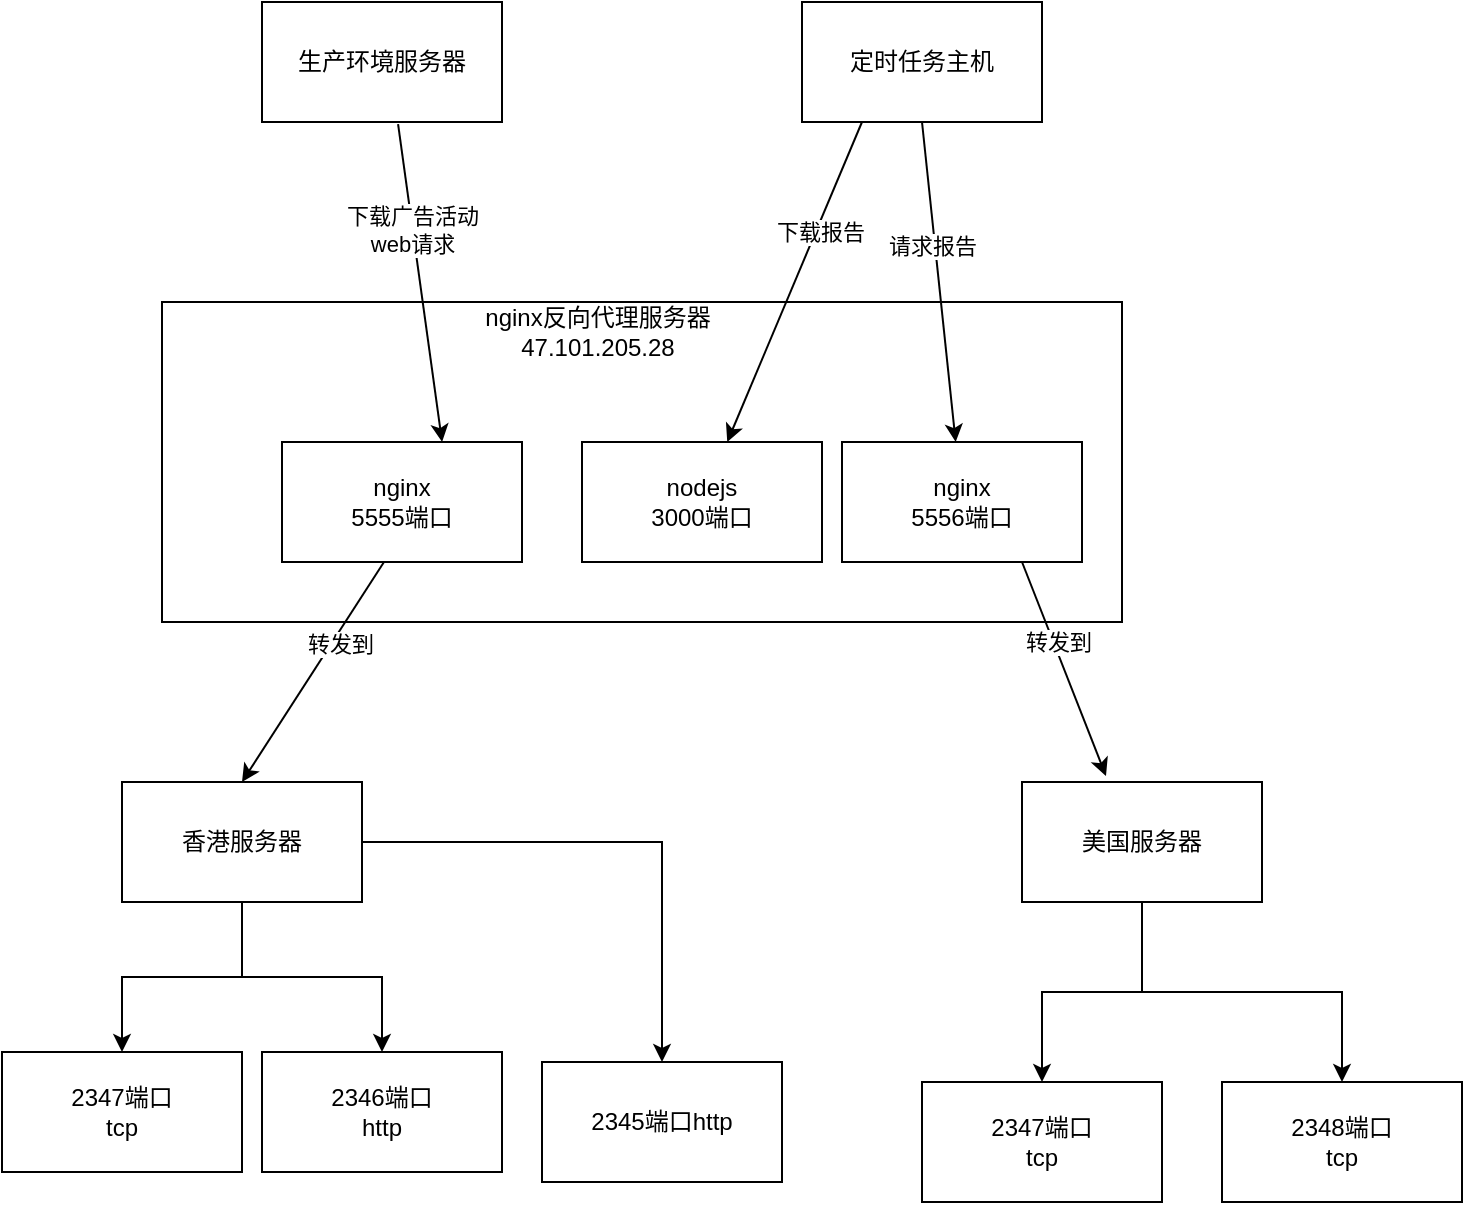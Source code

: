 <mxfile version="14.5.8" type="github">
  <diagram id="C5RBs43oDa-KdzZeNtuy" name="Page-1">
    <mxGraphModel dx="1422" dy="762" grid="1" gridSize="10" guides="1" tooltips="1" connect="1" arrows="1" fold="1" page="1" pageScale="1" pageWidth="827" pageHeight="1169" math="0" shadow="0">
      <root>
        <mxCell id="WIyWlLk6GJQsqaUBKTNV-0" />
        <mxCell id="WIyWlLk6GJQsqaUBKTNV-1" parent="WIyWlLk6GJQsqaUBKTNV-0" />
        <mxCell id="gTPqFz_aCFMI_0yL9xZZ-2" value="" style="group" vertex="1" connectable="0" parent="WIyWlLk6GJQsqaUBKTNV-1">
          <mxGeometry x="130" y="180" width="480" height="160" as="geometry" />
        </mxCell>
        <mxCell id="gTPqFz_aCFMI_0yL9xZZ-0" value="" style="rounded=0;whiteSpace=wrap;html=1;" vertex="1" parent="gTPqFz_aCFMI_0yL9xZZ-2">
          <mxGeometry width="480" height="160" as="geometry" />
        </mxCell>
        <mxCell id="gTPqFz_aCFMI_0yL9xZZ-19" value="nginx &lt;br&gt;5555端口" style="rounded=0;whiteSpace=wrap;html=1;" vertex="1" parent="gTPqFz_aCFMI_0yL9xZZ-2">
          <mxGeometry x="60" y="70" width="120" height="60" as="geometry" />
        </mxCell>
        <mxCell id="gTPqFz_aCFMI_0yL9xZZ-20" value="nginx &lt;br&gt;5556端口" style="rounded=0;whiteSpace=wrap;html=1;" vertex="1" parent="gTPqFz_aCFMI_0yL9xZZ-2">
          <mxGeometry x="340" y="70" width="120" height="60" as="geometry" />
        </mxCell>
        <mxCell id="gTPqFz_aCFMI_0yL9xZZ-27" value="nodejs&lt;br&gt;3000端口" style="rounded=0;whiteSpace=wrap;html=1;" vertex="1" parent="gTPqFz_aCFMI_0yL9xZZ-2">
          <mxGeometry x="210" y="70" width="120" height="60" as="geometry" />
        </mxCell>
        <mxCell id="gTPqFz_aCFMI_0yL9xZZ-32" value="nginx反向代理服务器&lt;br&gt;47.101.205.28" style="text;html=1;strokeColor=none;fillColor=none;align=center;verticalAlign=middle;whiteSpace=wrap;rounded=0;" vertex="1" parent="gTPqFz_aCFMI_0yL9xZZ-2">
          <mxGeometry x="160" width="116" height="30" as="geometry" />
        </mxCell>
        <mxCell id="gTPqFz_aCFMI_0yL9xZZ-14" value="" style="edgeStyle=orthogonalEdgeStyle;rounded=0;orthogonalLoop=1;jettySize=auto;html=1;" edge="1" parent="WIyWlLk6GJQsqaUBKTNV-1" source="gTPqFz_aCFMI_0yL9xZZ-3" target="gTPqFz_aCFMI_0yL9xZZ-13">
          <mxGeometry relative="1" as="geometry" />
        </mxCell>
        <mxCell id="gTPqFz_aCFMI_0yL9xZZ-16" value="" style="edgeStyle=orthogonalEdgeStyle;rounded=0;orthogonalLoop=1;jettySize=auto;html=1;" edge="1" parent="WIyWlLk6GJQsqaUBKTNV-1" source="gTPqFz_aCFMI_0yL9xZZ-3" target="gTPqFz_aCFMI_0yL9xZZ-15">
          <mxGeometry relative="1" as="geometry" />
        </mxCell>
        <mxCell id="gTPqFz_aCFMI_0yL9xZZ-18" value="" style="edgeStyle=orthogonalEdgeStyle;rounded=0;orthogonalLoop=1;jettySize=auto;html=1;" edge="1" parent="WIyWlLk6GJQsqaUBKTNV-1" source="gTPqFz_aCFMI_0yL9xZZ-3" target="gTPqFz_aCFMI_0yL9xZZ-17">
          <mxGeometry relative="1" as="geometry" />
        </mxCell>
        <mxCell id="gTPqFz_aCFMI_0yL9xZZ-3" value="香港服务器" style="rounded=0;whiteSpace=wrap;html=1;" vertex="1" parent="WIyWlLk6GJQsqaUBKTNV-1">
          <mxGeometry x="110" y="420" width="120" height="60" as="geometry" />
        </mxCell>
        <mxCell id="gTPqFz_aCFMI_0yL9xZZ-10" value="" style="edgeStyle=orthogonalEdgeStyle;rounded=0;orthogonalLoop=1;jettySize=auto;html=1;" edge="1" parent="WIyWlLk6GJQsqaUBKTNV-1" source="gTPqFz_aCFMI_0yL9xZZ-4" target="gTPqFz_aCFMI_0yL9xZZ-9">
          <mxGeometry relative="1" as="geometry" />
        </mxCell>
        <mxCell id="gTPqFz_aCFMI_0yL9xZZ-12" value="" style="edgeStyle=orthogonalEdgeStyle;rounded=0;orthogonalLoop=1;jettySize=auto;html=1;" edge="1" parent="WIyWlLk6GJQsqaUBKTNV-1" source="gTPqFz_aCFMI_0yL9xZZ-4" target="gTPqFz_aCFMI_0yL9xZZ-11">
          <mxGeometry relative="1" as="geometry" />
        </mxCell>
        <mxCell id="gTPqFz_aCFMI_0yL9xZZ-4" value="美国服务器" style="rounded=0;whiteSpace=wrap;html=1;" vertex="1" parent="WIyWlLk6GJQsqaUBKTNV-1">
          <mxGeometry x="560" y="420" width="120" height="60" as="geometry" />
        </mxCell>
        <mxCell id="gTPqFz_aCFMI_0yL9xZZ-5" value="定时任务主机" style="rounded=0;whiteSpace=wrap;html=1;" vertex="1" parent="WIyWlLk6GJQsqaUBKTNV-1">
          <mxGeometry x="450" y="30" width="120" height="60" as="geometry" />
        </mxCell>
        <mxCell id="gTPqFz_aCFMI_0yL9xZZ-6" value="生产环境服务器" style="rounded=0;whiteSpace=wrap;html=1;" vertex="1" parent="WIyWlLk6GJQsqaUBKTNV-1">
          <mxGeometry x="180" y="30" width="120" height="60" as="geometry" />
        </mxCell>
        <mxCell id="gTPqFz_aCFMI_0yL9xZZ-9" value="2348端口&lt;br&gt;tcp" style="rounded=0;whiteSpace=wrap;html=1;" vertex="1" parent="WIyWlLk6GJQsqaUBKTNV-1">
          <mxGeometry x="660" y="570" width="120" height="60" as="geometry" />
        </mxCell>
        <mxCell id="gTPqFz_aCFMI_0yL9xZZ-11" value="2347端口&lt;br&gt;tcp" style="rounded=0;whiteSpace=wrap;html=1;" vertex="1" parent="WIyWlLk6GJQsqaUBKTNV-1">
          <mxGeometry x="510" y="570" width="120" height="60" as="geometry" />
        </mxCell>
        <mxCell id="gTPqFz_aCFMI_0yL9xZZ-13" value="2347端口&lt;br&gt;tcp" style="rounded=0;whiteSpace=wrap;html=1;" vertex="1" parent="WIyWlLk6GJQsqaUBKTNV-1">
          <mxGeometry x="50" y="555" width="120" height="60" as="geometry" />
        </mxCell>
        <mxCell id="gTPqFz_aCFMI_0yL9xZZ-15" value="2346端口&lt;br&gt;http" style="rounded=0;whiteSpace=wrap;html=1;" vertex="1" parent="WIyWlLk6GJQsqaUBKTNV-1">
          <mxGeometry x="180" y="555" width="120" height="60" as="geometry" />
        </mxCell>
        <mxCell id="gTPqFz_aCFMI_0yL9xZZ-17" value="2345端口http" style="rounded=0;whiteSpace=wrap;html=1;" vertex="1" parent="WIyWlLk6GJQsqaUBKTNV-1">
          <mxGeometry x="320" y="560" width="120" height="60" as="geometry" />
        </mxCell>
        <mxCell id="gTPqFz_aCFMI_0yL9xZZ-21" value="" style="endArrow=classic;html=1;entryX=0.35;entryY=-0.05;entryDx=0;entryDy=0;entryPerimeter=0;exitX=0.75;exitY=1;exitDx=0;exitDy=0;" edge="1" parent="WIyWlLk6GJQsqaUBKTNV-1" source="gTPqFz_aCFMI_0yL9xZZ-20" target="gTPqFz_aCFMI_0yL9xZZ-4">
          <mxGeometry width="50" height="50" relative="1" as="geometry">
            <mxPoint x="414" y="410" as="sourcePoint" />
            <mxPoint x="464" y="360" as="targetPoint" />
          </mxGeometry>
        </mxCell>
        <mxCell id="gTPqFz_aCFMI_0yL9xZZ-25" value="转发到" style="edgeLabel;html=1;align=center;verticalAlign=middle;resizable=0;points=[];" vertex="1" connectable="0" parent="gTPqFz_aCFMI_0yL9xZZ-21">
          <mxGeometry x="-0.254" y="2" relative="1" as="geometry">
            <mxPoint as="offset" />
          </mxGeometry>
        </mxCell>
        <mxCell id="gTPqFz_aCFMI_0yL9xZZ-22" value="" style="endArrow=classic;html=1;exitX=0.425;exitY=1;exitDx=0;exitDy=0;exitPerimeter=0;entryX=0.5;entryY=0;entryDx=0;entryDy=0;" edge="1" parent="WIyWlLk6GJQsqaUBKTNV-1" source="gTPqFz_aCFMI_0yL9xZZ-19" target="gTPqFz_aCFMI_0yL9xZZ-3">
          <mxGeometry width="50" height="50" relative="1" as="geometry">
            <mxPoint x="390" y="370" as="sourcePoint" />
            <mxPoint x="440" y="320" as="targetPoint" />
          </mxGeometry>
        </mxCell>
        <mxCell id="gTPqFz_aCFMI_0yL9xZZ-26" value="转发到" style="edgeLabel;html=1;align=center;verticalAlign=middle;resizable=0;points=[];" vertex="1" connectable="0" parent="gTPqFz_aCFMI_0yL9xZZ-22">
          <mxGeometry x="-0.295" y="3" relative="1" as="geometry">
            <mxPoint as="offset" />
          </mxGeometry>
        </mxCell>
        <mxCell id="gTPqFz_aCFMI_0yL9xZZ-23" value="" style="endArrow=classic;html=1;exitX=0.5;exitY=1;exitDx=0;exitDy=0;" edge="1" parent="WIyWlLk6GJQsqaUBKTNV-1" source="gTPqFz_aCFMI_0yL9xZZ-5" target="gTPqFz_aCFMI_0yL9xZZ-20">
          <mxGeometry width="50" height="50" relative="1" as="geometry">
            <mxPoint x="650" y="150" as="sourcePoint" />
            <mxPoint x="700" y="100" as="targetPoint" />
          </mxGeometry>
        </mxCell>
        <mxCell id="gTPqFz_aCFMI_0yL9xZZ-24" value="请求报告" style="edgeLabel;html=1;align=center;verticalAlign=middle;resizable=0;points=[];" vertex="1" connectable="0" parent="gTPqFz_aCFMI_0yL9xZZ-23">
          <mxGeometry x="-0.233" y="-2" relative="1" as="geometry">
            <mxPoint as="offset" />
          </mxGeometry>
        </mxCell>
        <mxCell id="gTPqFz_aCFMI_0yL9xZZ-28" value="" style="endArrow=classic;html=1;exitX=0.25;exitY=1;exitDx=0;exitDy=0;" edge="1" parent="WIyWlLk6GJQsqaUBKTNV-1" source="gTPqFz_aCFMI_0yL9xZZ-5" target="gTPqFz_aCFMI_0yL9xZZ-27">
          <mxGeometry width="50" height="50" relative="1" as="geometry">
            <mxPoint x="390" y="370" as="sourcePoint" />
            <mxPoint x="440" y="320" as="targetPoint" />
          </mxGeometry>
        </mxCell>
        <mxCell id="gTPqFz_aCFMI_0yL9xZZ-29" value="下载报告" style="edgeLabel;html=1;align=center;verticalAlign=middle;resizable=0;points=[];" vertex="1" connectable="0" parent="gTPqFz_aCFMI_0yL9xZZ-28">
          <mxGeometry x="-0.323" y="2" relative="1" as="geometry">
            <mxPoint as="offset" />
          </mxGeometry>
        </mxCell>
        <mxCell id="gTPqFz_aCFMI_0yL9xZZ-30" value="" style="endArrow=classic;html=1;exitX=0.567;exitY=1.017;exitDx=0;exitDy=0;exitPerimeter=0;entryX=0.667;entryY=0;entryDx=0;entryDy=0;entryPerimeter=0;" edge="1" parent="WIyWlLk6GJQsqaUBKTNV-1" source="gTPqFz_aCFMI_0yL9xZZ-6" target="gTPqFz_aCFMI_0yL9xZZ-19">
          <mxGeometry width="50" height="50" relative="1" as="geometry">
            <mxPoint x="390" y="370" as="sourcePoint" />
            <mxPoint x="440" y="320" as="targetPoint" />
          </mxGeometry>
        </mxCell>
        <mxCell id="gTPqFz_aCFMI_0yL9xZZ-31" value="下载广告活动&lt;br&gt;web请求" style="edgeLabel;html=1;align=center;verticalAlign=middle;resizable=0;points=[];" vertex="1" connectable="0" parent="gTPqFz_aCFMI_0yL9xZZ-30">
          <mxGeometry x="-0.34" y="-1" relative="1" as="geometry">
            <mxPoint as="offset" />
          </mxGeometry>
        </mxCell>
      </root>
    </mxGraphModel>
  </diagram>
</mxfile>
